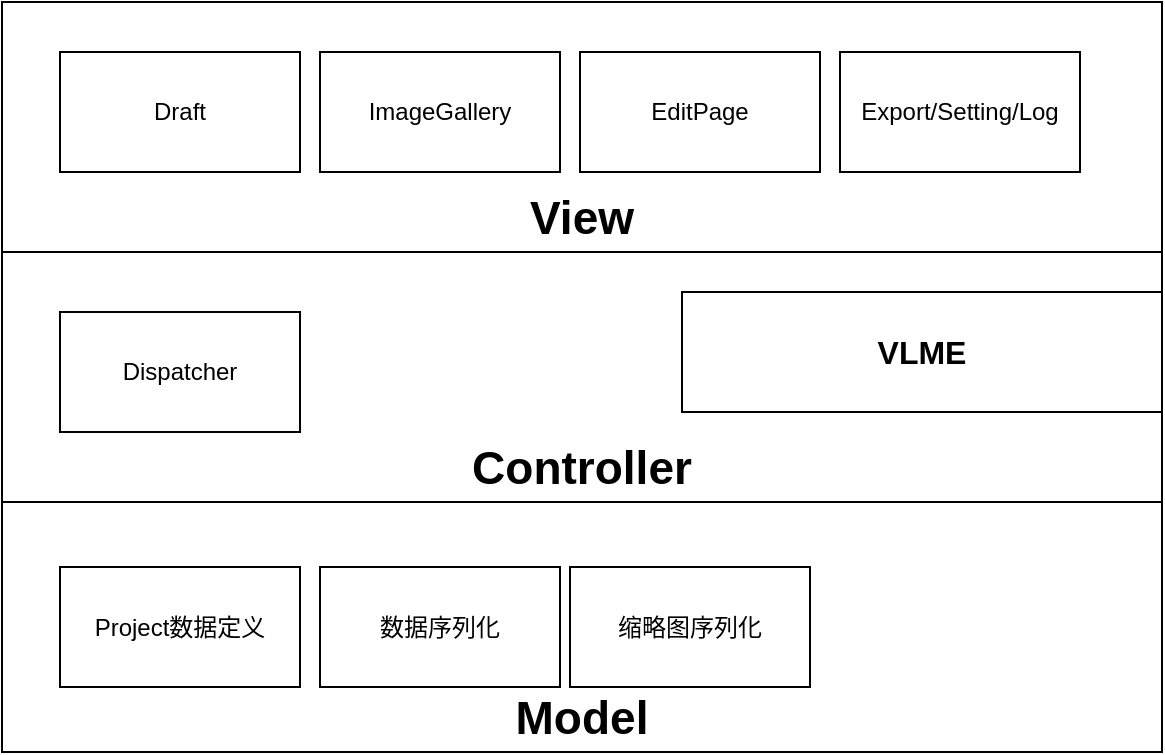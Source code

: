 <mxfile version="24.8.4">
  <diagram name="第 1 页" id="rWPKQkLuWuZ8PZD2lPqP">
    <mxGraphModel dx="954" dy="496" grid="1" gridSize="10" guides="1" tooltips="1" connect="1" arrows="1" fold="1" page="1" pageScale="1" pageWidth="827" pageHeight="1169" math="0" shadow="0">
      <root>
        <mxCell id="0" />
        <mxCell id="1" parent="0" />
        <mxCell id="_XABRdzWqceoaRYIIhZ_-1" value="View" style="rounded=0;whiteSpace=wrap;html=1;verticalAlign=bottom;fontStyle=1;fontSize=23;" vertex="1" parent="1">
          <mxGeometry x="130" y="115" width="580" height="125" as="geometry" />
        </mxCell>
        <mxCell id="_XABRdzWqceoaRYIIhZ_-3" value="Draft" style="rounded=0;whiteSpace=wrap;html=1;" vertex="1" parent="1">
          <mxGeometry x="159" y="140" width="120" height="60" as="geometry" />
        </mxCell>
        <mxCell id="_XABRdzWqceoaRYIIhZ_-4" value="ImageGallery" style="rounded=0;whiteSpace=wrap;html=1;" vertex="1" parent="1">
          <mxGeometry x="289" y="140" width="120" height="60" as="geometry" />
        </mxCell>
        <mxCell id="_XABRdzWqceoaRYIIhZ_-5" value="EditPage" style="rounded=0;whiteSpace=wrap;html=1;" vertex="1" parent="1">
          <mxGeometry x="419" y="140" width="120" height="60" as="geometry" />
        </mxCell>
        <mxCell id="_XABRdzWqceoaRYIIhZ_-6" value="Export/Setting/Log" style="rounded=0;whiteSpace=wrap;html=1;" vertex="1" parent="1">
          <mxGeometry x="549" y="140" width="120" height="60" as="geometry" />
        </mxCell>
        <mxCell id="_XABRdzWqceoaRYIIhZ_-7" value="Controller" style="rounded=0;whiteSpace=wrap;html=1;verticalAlign=bottom;fontStyle=1;fontSize=23;" vertex="1" parent="1">
          <mxGeometry x="130" y="240" width="580" height="125" as="geometry" />
        </mxCell>
        <mxCell id="_XABRdzWqceoaRYIIhZ_-8" value="Model" style="rounded=0;whiteSpace=wrap;html=1;verticalAlign=bottom;fontStyle=1;fontSize=23;" vertex="1" parent="1">
          <mxGeometry x="130" y="365" width="580" height="125" as="geometry" />
        </mxCell>
        <mxCell id="_XABRdzWqceoaRYIIhZ_-2" value="&lt;font style=&quot;font-size: 16px;&quot;&gt;&lt;b&gt;VLME&lt;/b&gt;&lt;/font&gt;" style="rounded=0;whiteSpace=wrap;html=1;" vertex="1" parent="1">
          <mxGeometry x="470" y="260" width="240" height="60" as="geometry" />
        </mxCell>
        <mxCell id="_XABRdzWqceoaRYIIhZ_-9" value="Dispatcher" style="rounded=0;whiteSpace=wrap;html=1;" vertex="1" parent="1">
          <mxGeometry x="159" y="270" width="120" height="60" as="geometry" />
        </mxCell>
        <mxCell id="_XABRdzWqceoaRYIIhZ_-10" value="Project数据定义" style="rounded=0;whiteSpace=wrap;html=1;" vertex="1" parent="1">
          <mxGeometry x="159" y="397.5" width="120" height="60" as="geometry" />
        </mxCell>
        <mxCell id="_XABRdzWqceoaRYIIhZ_-11" value="数据序列化" style="rounded=0;whiteSpace=wrap;html=1;" vertex="1" parent="1">
          <mxGeometry x="289" y="397.5" width="120" height="60" as="geometry" />
        </mxCell>
        <mxCell id="_XABRdzWqceoaRYIIhZ_-12" value="缩略图序列化" style="rounded=0;whiteSpace=wrap;html=1;" vertex="1" parent="1">
          <mxGeometry x="414" y="397.5" width="120" height="60" as="geometry" />
        </mxCell>
      </root>
    </mxGraphModel>
  </diagram>
</mxfile>
